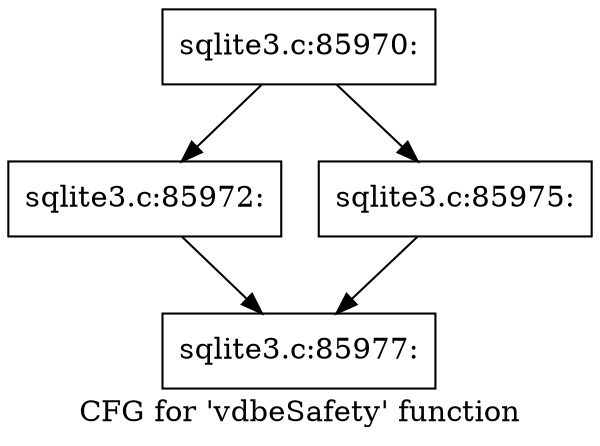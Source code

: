 digraph "CFG for 'vdbeSafety' function" {
	label="CFG for 'vdbeSafety' function";

	Node0x55c0f79db000 [shape=record,label="{sqlite3.c:85970:}"];
	Node0x55c0f79db000 -> Node0x55c0f79dcda0;
	Node0x55c0f79db000 -> Node0x55c0f79db3d0;
	Node0x55c0f79dcda0 [shape=record,label="{sqlite3.c:85972:}"];
	Node0x55c0f79dcda0 -> Node0x55c0f79dcfe0;
	Node0x55c0f79db3d0 [shape=record,label="{sqlite3.c:85975:}"];
	Node0x55c0f79db3d0 -> Node0x55c0f79dcfe0;
	Node0x55c0f79dcfe0 [shape=record,label="{sqlite3.c:85977:}"];
}
